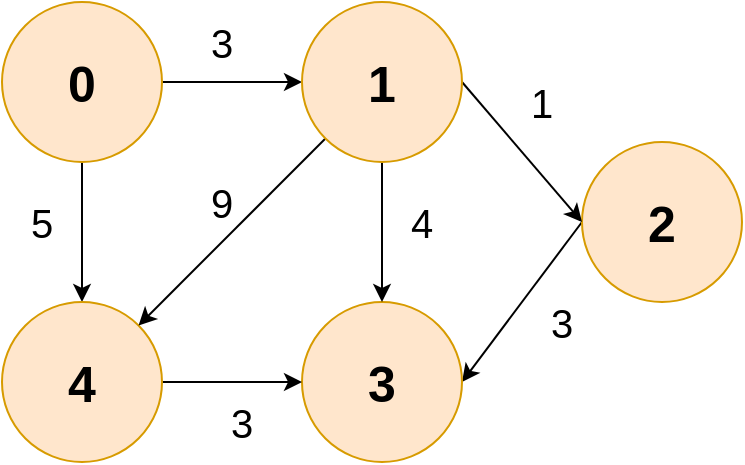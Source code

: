 <mxfile version="13.4.5" type="device"><diagram id="p3HcgCtZg1U84Kg7h1UL" name="Page-1"><mxGraphModel dx="1106" dy="997" grid="1" gridSize="10" guides="1" tooltips="1" connect="1" arrows="1" fold="1" page="1" pageScale="1" pageWidth="827" pageHeight="1169" math="0" shadow="0"><root><mxCell id="0"/><mxCell id="1" parent="0"/><mxCell id="PomL0L3p3hZEaaaN4t4b-2" style="edgeStyle=orthogonalEdgeStyle;rounded=0;orthogonalLoop=1;jettySize=auto;html=1;exitX=1;exitY=0.5;exitDx=0;exitDy=0;entryX=0;entryY=0.5;entryDx=0;entryDy=0;fontSize=20;" edge="1" parent="1" source="PomL0L3p3hZEaaaN4t4b-4" target="PomL0L3p3hZEaaaN4t4b-13"><mxGeometry relative="1" as="geometry"/></mxCell><mxCell id="PomL0L3p3hZEaaaN4t4b-3" style="edgeStyle=orthogonalEdgeStyle;rounded=0;orthogonalLoop=1;jettySize=auto;html=1;exitX=0.5;exitY=1;exitDx=0;exitDy=0;fontSize=20;" edge="1" parent="1" source="PomL0L3p3hZEaaaN4t4b-4" target="PomL0L3p3hZEaaaN4t4b-9"><mxGeometry relative="1" as="geometry"/></mxCell><mxCell id="PomL0L3p3hZEaaaN4t4b-4" value="&lt;b style=&quot;font-size: 25px&quot;&gt;0&lt;/b&gt;" style="ellipse;whiteSpace=wrap;html=1;aspect=fixed;fillColor=#ffe6cc;strokeColor=#d79b00;" vertex="1" parent="1"><mxGeometry x="240" y="470" width="80" height="80" as="geometry"/></mxCell><mxCell id="PomL0L3p3hZEaaaN4t4b-5" style="edgeStyle=none;rounded=0;orthogonalLoop=1;jettySize=auto;html=1;exitX=0;exitY=0.5;exitDx=0;exitDy=0;entryX=1;entryY=0.5;entryDx=0;entryDy=0;fontSize=20;" edge="1" parent="1" source="PomL0L3p3hZEaaaN4t4b-6" target="PomL0L3p3hZEaaaN4t4b-7"><mxGeometry relative="1" as="geometry"/></mxCell><mxCell id="PomL0L3p3hZEaaaN4t4b-6" value="&lt;b style=&quot;font-size: 25px&quot;&gt;2&lt;/b&gt;" style="ellipse;whiteSpace=wrap;html=1;aspect=fixed;fillColor=#ffe6cc;strokeColor=#d79b00;" vertex="1" parent="1"><mxGeometry x="530" y="540" width="80" height="80" as="geometry"/></mxCell><mxCell id="PomL0L3p3hZEaaaN4t4b-7" value="&lt;b style=&quot;font-size: 25px&quot;&gt;3&lt;/b&gt;" style="ellipse;whiteSpace=wrap;html=1;aspect=fixed;fillColor=#ffe6cc;strokeColor=#d79b00;" vertex="1" parent="1"><mxGeometry x="390" y="620" width="80" height="80" as="geometry"/></mxCell><mxCell id="PomL0L3p3hZEaaaN4t4b-8" style="edgeStyle=none;rounded=0;orthogonalLoop=1;jettySize=auto;html=1;exitX=1;exitY=0.5;exitDx=0;exitDy=0;entryX=0;entryY=0.5;entryDx=0;entryDy=0;fontSize=20;" edge="1" parent="1" source="PomL0L3p3hZEaaaN4t4b-9" target="PomL0L3p3hZEaaaN4t4b-7"><mxGeometry relative="1" as="geometry"/></mxCell><mxCell id="PomL0L3p3hZEaaaN4t4b-9" value="&lt;b style=&quot;font-size: 25px&quot;&gt;4&lt;/b&gt;" style="ellipse;whiteSpace=wrap;html=1;aspect=fixed;fillColor=#ffe6cc;strokeColor=#d79b00;" vertex="1" parent="1"><mxGeometry x="240" y="620" width="80" height="80" as="geometry"/></mxCell><mxCell id="PomL0L3p3hZEaaaN4t4b-10" style="rounded=0;orthogonalLoop=1;jettySize=auto;html=1;exitX=0;exitY=1;exitDx=0;exitDy=0;entryX=1;entryY=0;entryDx=0;entryDy=0;fontSize=20;" edge="1" parent="1" source="PomL0L3p3hZEaaaN4t4b-13" target="PomL0L3p3hZEaaaN4t4b-9"><mxGeometry relative="1" as="geometry"/></mxCell><mxCell id="PomL0L3p3hZEaaaN4t4b-11" style="edgeStyle=none;rounded=0;orthogonalLoop=1;jettySize=auto;html=1;exitX=0.5;exitY=1;exitDx=0;exitDy=0;fontSize=20;" edge="1" parent="1" source="PomL0L3p3hZEaaaN4t4b-13" target="PomL0L3p3hZEaaaN4t4b-7"><mxGeometry relative="1" as="geometry"/></mxCell><mxCell id="PomL0L3p3hZEaaaN4t4b-12" style="edgeStyle=none;rounded=0;orthogonalLoop=1;jettySize=auto;html=1;exitX=1;exitY=0.5;exitDx=0;exitDy=0;fontSize=20;entryX=0;entryY=0.5;entryDx=0;entryDy=0;" edge="1" parent="1" source="PomL0L3p3hZEaaaN4t4b-13" target="PomL0L3p3hZEaaaN4t4b-6"><mxGeometry relative="1" as="geometry"><mxPoint x="486" y="610" as="targetPoint"/></mxGeometry></mxCell><mxCell id="PomL0L3p3hZEaaaN4t4b-13" value="&lt;b style=&quot;font-size: 25px&quot;&gt;1&lt;/b&gt;" style="ellipse;whiteSpace=wrap;html=1;aspect=fixed;fillColor=#ffe6cc;strokeColor=#d79b00;" vertex="1" parent="1"><mxGeometry x="390" y="470" width="80" height="80" as="geometry"/></mxCell><mxCell id="PomL0L3p3hZEaaaN4t4b-15" value="3" style="text;html=1;strokeColor=none;fillColor=none;align=center;verticalAlign=middle;whiteSpace=wrap;rounded=0;fontSize=20;" vertex="1" parent="1"><mxGeometry x="330" y="480" width="40" height="20" as="geometry"/></mxCell><mxCell id="PomL0L3p3hZEaaaN4t4b-29" value="5" style="text;html=1;strokeColor=none;fillColor=none;align=center;verticalAlign=middle;whiteSpace=wrap;rounded=0;fontSize=20;" vertex="1" parent="1"><mxGeometry x="240" y="570" width="40" height="20" as="geometry"/></mxCell><mxCell id="PomL0L3p3hZEaaaN4t4b-30" value="9" style="text;html=1;strokeColor=none;fillColor=none;align=center;verticalAlign=middle;whiteSpace=wrap;rounded=0;fontSize=20;" vertex="1" parent="1"><mxGeometry x="330" y="560" width="40" height="20" as="geometry"/></mxCell><mxCell id="PomL0L3p3hZEaaaN4t4b-31" value="4" style="text;html=1;strokeColor=none;fillColor=none;align=center;verticalAlign=middle;whiteSpace=wrap;rounded=0;fontSize=20;" vertex="1" parent="1"><mxGeometry x="430" y="570" width="40" height="20" as="geometry"/></mxCell><mxCell id="PomL0L3p3hZEaaaN4t4b-32" value="3" style="text;html=1;strokeColor=none;fillColor=none;align=center;verticalAlign=middle;whiteSpace=wrap;rounded=0;fontSize=20;" vertex="1" parent="1"><mxGeometry x="340" y="670" width="40" height="20" as="geometry"/></mxCell><mxCell id="PomL0L3p3hZEaaaN4t4b-33" value="1" style="text;html=1;strokeColor=none;fillColor=none;align=center;verticalAlign=middle;whiteSpace=wrap;rounded=0;fontSize=20;" vertex="1" parent="1"><mxGeometry x="490" y="510" width="40" height="20" as="geometry"/></mxCell><mxCell id="PomL0L3p3hZEaaaN4t4b-34" value="3" style="text;html=1;strokeColor=none;fillColor=none;align=center;verticalAlign=middle;whiteSpace=wrap;rounded=0;fontSize=20;" vertex="1" parent="1"><mxGeometry x="500" y="620" width="40" height="20" as="geometry"/></mxCell></root></mxGraphModel></diagram></mxfile>